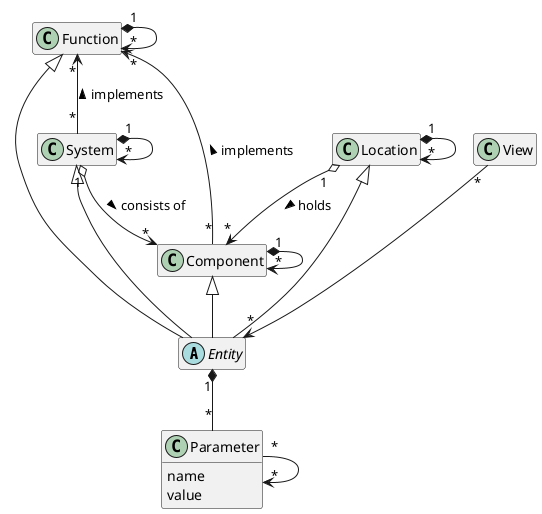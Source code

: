 @startuml
hide empty members
abstract class Entity
class Function
class Component
class System
class Location
class Parameter {
	name
	value
}
class View

Entity "1" *-- "*" Parameter
Parameter "*" --> "*" Parameter
View "*" ---> "*" Entity
Function <|-- Entity
Component <|-- Entity
System <|-- Entity
Location <|-- Entity

Function "*" <-- "*" System: implements <
Function "*" <-- "*" Component: implements <
System "1" o--> "*" Component: consists of >
Location "1" o--> "*" Component: holds >

Function "1" *--> "*" Function 
System  "1" *--> "*" System
Component  "1" *--> "*" Component
Location  "1" *--> "*" Location
@enduml